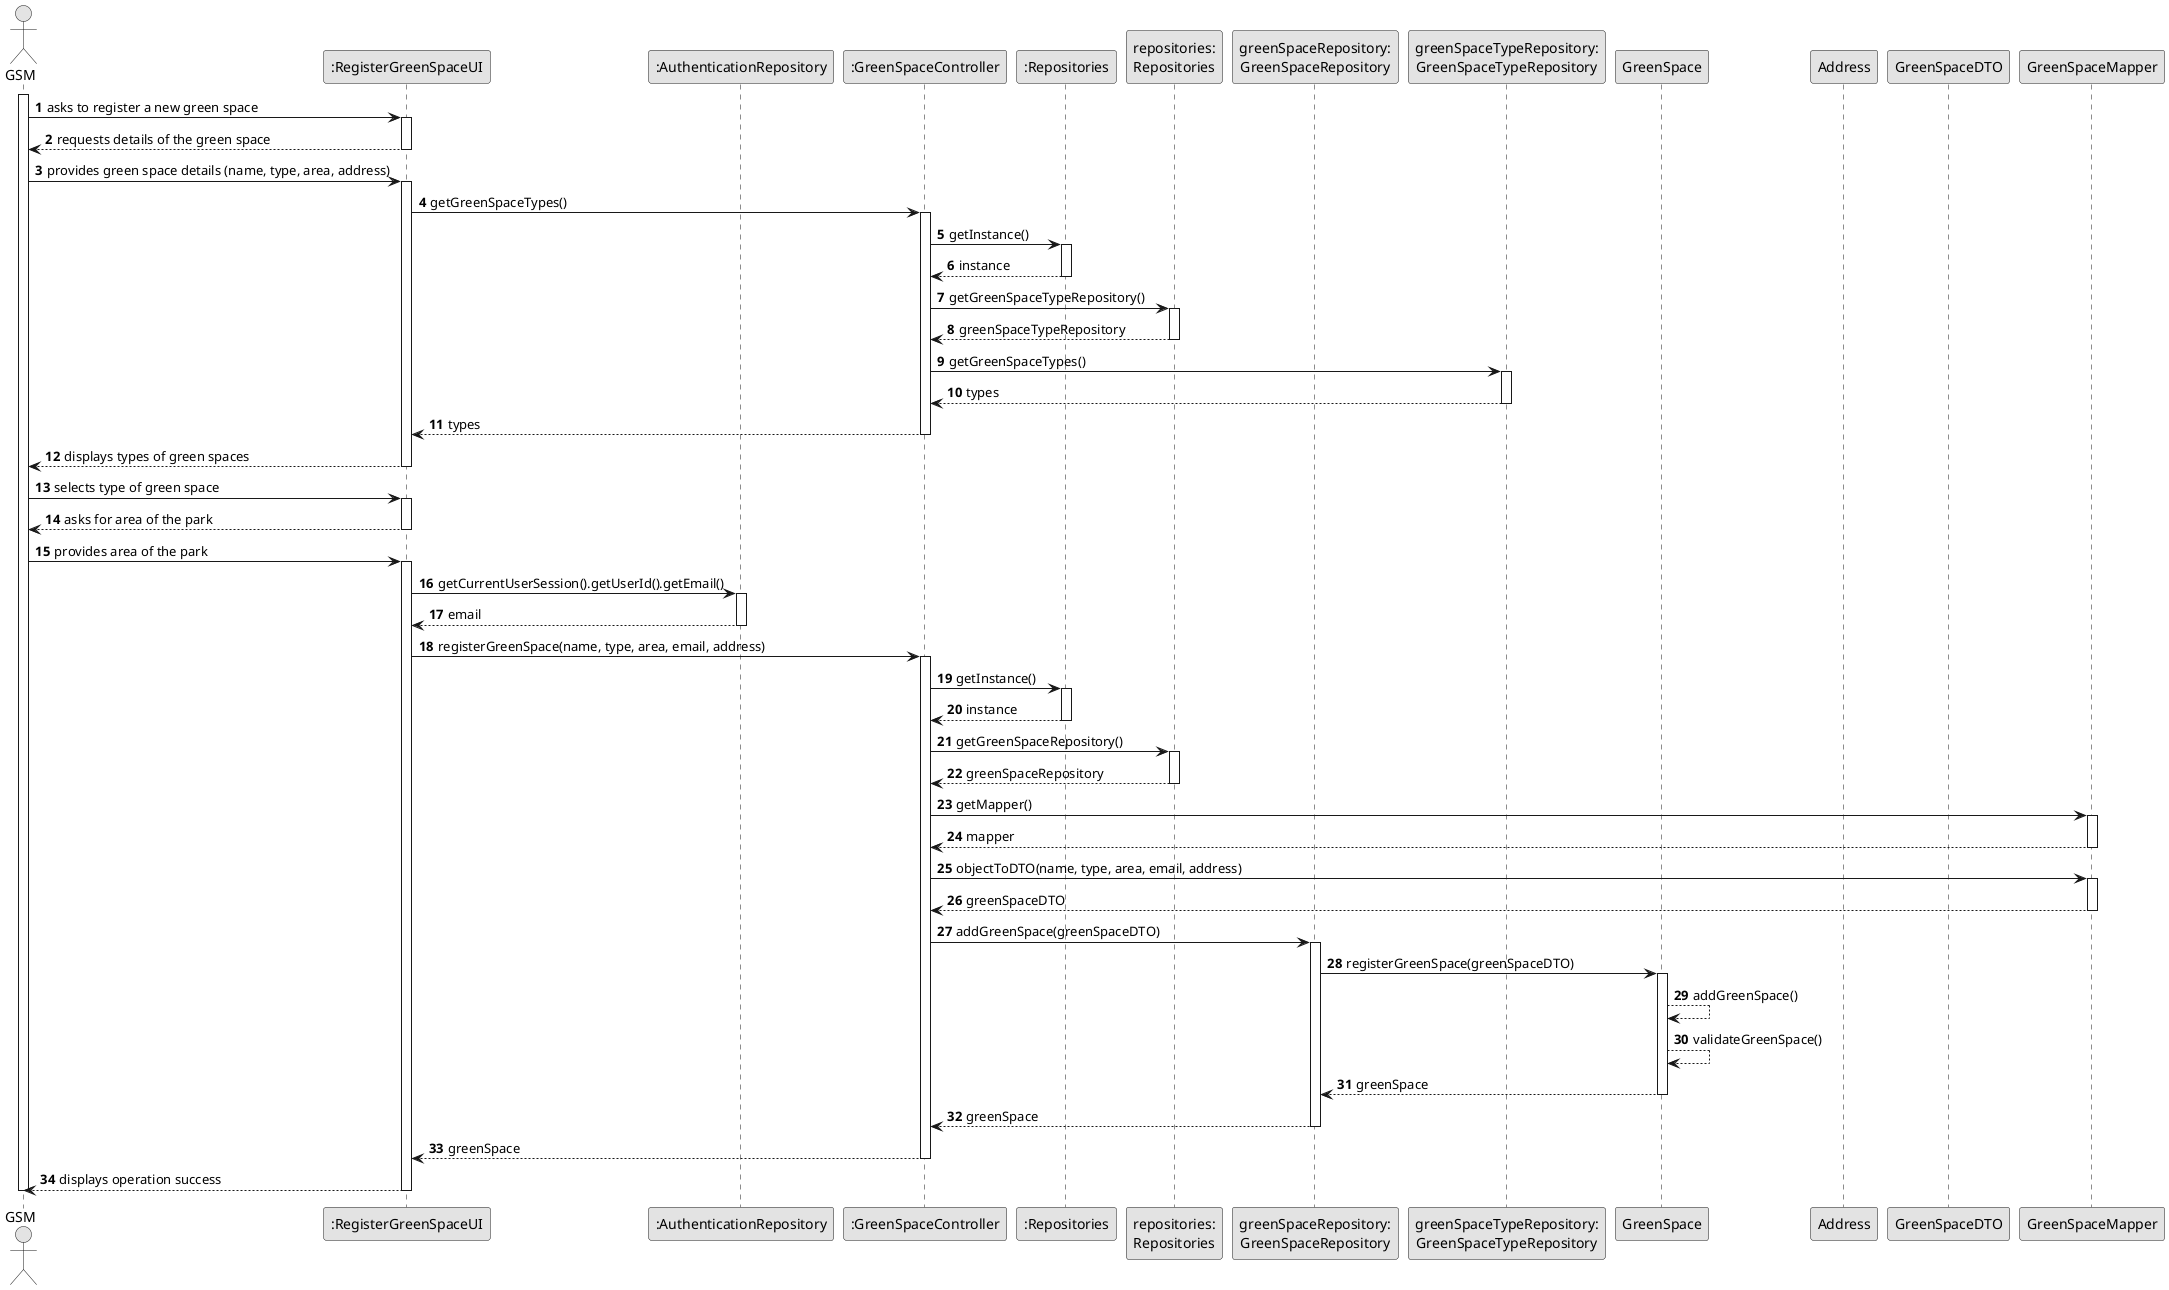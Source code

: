 @startuml
skinparam monochrome true
skinparam packageStyle rectangle
skinparam shadowing false

autonumber

actor "GSM" as GSM
participant ":RegisterGreenSpaceUI" as UI
participant ":AuthenticationRepository" as AuthenticationRepository
participant ":GreenSpaceController" as GreenSpaceController
participant ":Repositories" as Repositories
participant "repositories:\nRepositories" as RepositoriesInstance
participant "greenSpaceRepository:\nGreenSpaceRepository" as GreenSpaceRepository
participant "greenSpaceTypeRepository:\nGreenSpaceTypeRepository" as GreenSpaceTypeRepository
participant "GreenSpace" as GreenSpace
participant "Address" as Address
participant "GreenSpaceDTO" as GreenSpaceDTO
participant "GreenSpaceMapper" as GreenSpaceMapper

activate GSM

    GSM -> UI : asks to register a new green space
    activate UI

        UI --> GSM : requests details of the green space

    deactivate UI

    GSM -> UI : provides green space details (name, type, area, address)
    activate UI

        UI -> GreenSpaceController : getGreenSpaceTypes()
        activate GreenSpaceController

            GreenSpaceController -> Repositories : getInstance()
            activate Repositories

                Repositories --> GreenSpaceController : instance
            deactivate Repositories

            GreenSpaceController -> RepositoriesInstance : getGreenSpaceTypeRepository()
            activate RepositoriesInstance

                RepositoriesInstance --> GreenSpaceController : greenSpaceTypeRepository
            deactivate RepositoriesInstance

            GreenSpaceController -> GreenSpaceTypeRepository : getGreenSpaceTypes()
            activate GreenSpaceTypeRepository

                GreenSpaceTypeRepository --> GreenSpaceController : types
            deactivate GreenSpaceTypeRepository

            GreenSpaceController --> UI : types
        deactivate GreenSpaceController

        UI --> GSM : displays types of green spaces
    deactivate UI

    GSM -> UI : selects type of green space
    activate UI

        UI --> GSM : asks for area of the park
    deactivate UI

    GSM -> UI : provides area of the park
    activate UI

        UI -> AuthenticationRepository : getCurrentUserSession().getUserId().getEmail()
        activate AuthenticationRepository

            AuthenticationRepository --> UI : email
        deactivate AuthenticationRepository

        UI -> GreenSpaceController : registerGreenSpace(name, type, area, email, address)
        activate GreenSpaceController

            GreenSpaceController -> Repositories : getInstance()
            activate Repositories

                Repositories --> GreenSpaceController : instance
            deactivate Repositories

            GreenSpaceController -> RepositoriesInstance : getGreenSpaceRepository()
            activate RepositoriesInstance

                RepositoriesInstance --> GreenSpaceController : greenSpaceRepository
            deactivate RepositoriesInstance

            GreenSpaceController -> GreenSpaceMapper : getMapper()
            activate GreenSpaceMapper

                GreenSpaceMapper --> GreenSpaceController : mapper
            deactivate GreenSpaceMapper

            GreenSpaceController -> "GreenSpaceMapper" : objectToDTO(name, type, area, email, address)
            activate GreenSpaceMapper

                "GreenSpaceMapper" --> GreenSpaceController : greenSpaceDTO
            deactivate "GreenSpaceMapper"

            GreenSpaceController -> GreenSpaceRepository : addGreenSpace(greenSpaceDTO)
            activate GreenSpaceRepository

                GreenSpaceRepository -> GreenSpace : registerGreenSpace(greenSpaceDTO)
                activate GreenSpace
                GreenSpace --> GreenSpace : addGreenSpace()
                GreenSpace --> GreenSpace : validateGreenSpace()

                    GreenSpace --> GreenSpaceRepository : greenSpace
                deactivate GreenSpace
                GreenSpaceRepository --> GreenSpaceController : greenSpace
            deactivate GreenSpaceRepository

            GreenSpaceController --> UI : greenSpace
        deactivate GreenSpaceController

        UI --> GSM : displays operation success
    deactivate UI
    deactivate GSM
@enduml
